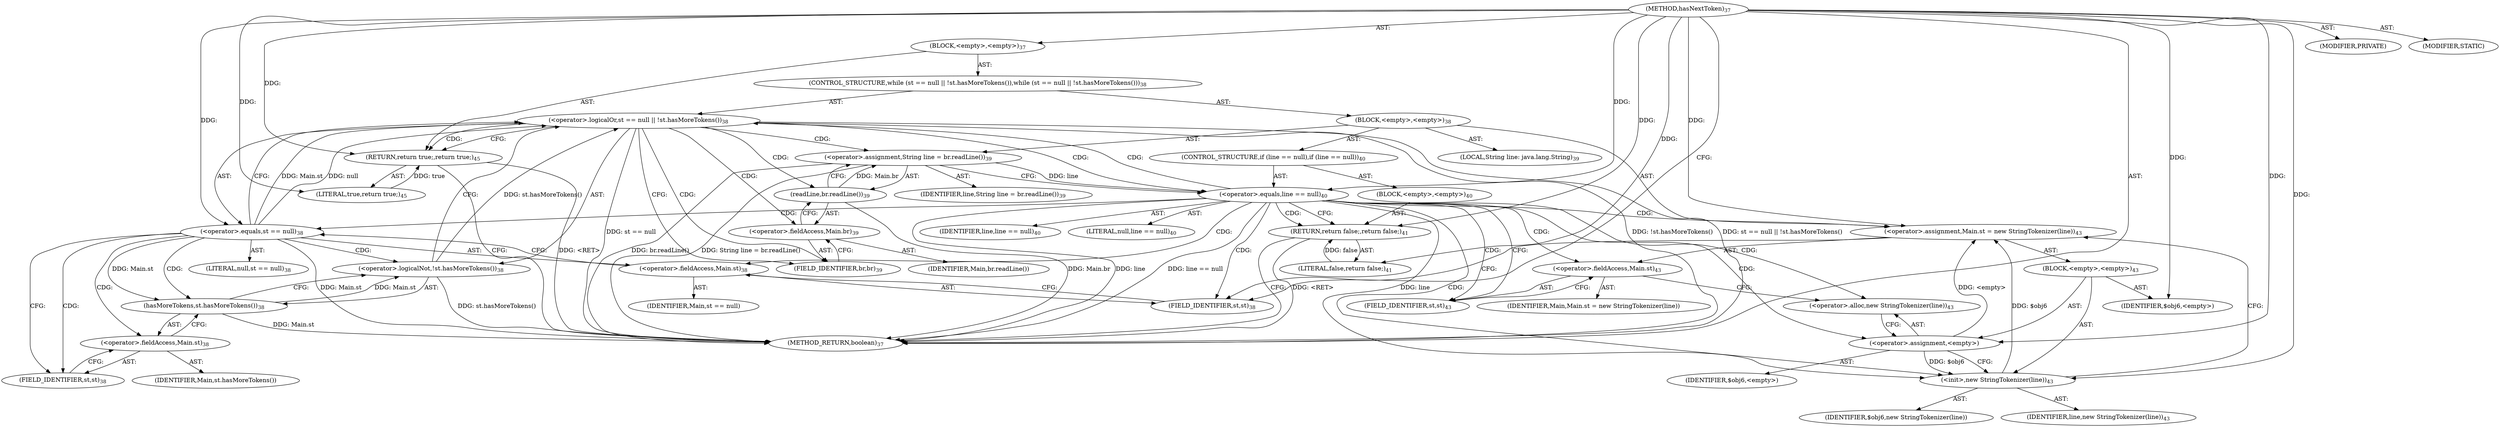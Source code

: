 digraph "hasNextToken" {  
"120" [label = <(METHOD,hasNextToken)<SUB>37</SUB>> ]
"121" [label = <(BLOCK,&lt;empty&gt;,&lt;empty&gt;)<SUB>37</SUB>> ]
"122" [label = <(CONTROL_STRUCTURE,while (st == null || !st.hasMoreTokens()),while (st == null || !st.hasMoreTokens()))<SUB>38</SUB>> ]
"123" [label = <(&lt;operator&gt;.logicalOr,st == null || !st.hasMoreTokens())<SUB>38</SUB>> ]
"124" [label = <(&lt;operator&gt;.equals,st == null)<SUB>38</SUB>> ]
"125" [label = <(&lt;operator&gt;.fieldAccess,Main.st)<SUB>38</SUB>> ]
"126" [label = <(IDENTIFIER,Main,st == null)> ]
"127" [label = <(FIELD_IDENTIFIER,st,st)<SUB>38</SUB>> ]
"128" [label = <(LITERAL,null,st == null)<SUB>38</SUB>> ]
"129" [label = <(&lt;operator&gt;.logicalNot,!st.hasMoreTokens())<SUB>38</SUB>> ]
"130" [label = <(hasMoreTokens,st.hasMoreTokens())<SUB>38</SUB>> ]
"131" [label = <(&lt;operator&gt;.fieldAccess,Main.st)<SUB>38</SUB>> ]
"132" [label = <(IDENTIFIER,Main,st.hasMoreTokens())> ]
"133" [label = <(FIELD_IDENTIFIER,st,st)<SUB>38</SUB>> ]
"134" [label = <(BLOCK,&lt;empty&gt;,&lt;empty&gt;)<SUB>38</SUB>> ]
"135" [label = <(LOCAL,String line: java.lang.String)<SUB>39</SUB>> ]
"136" [label = <(&lt;operator&gt;.assignment,String line = br.readLine())<SUB>39</SUB>> ]
"137" [label = <(IDENTIFIER,line,String line = br.readLine())<SUB>39</SUB>> ]
"138" [label = <(readLine,br.readLine())<SUB>39</SUB>> ]
"139" [label = <(&lt;operator&gt;.fieldAccess,Main.br)<SUB>39</SUB>> ]
"140" [label = <(IDENTIFIER,Main,br.readLine())> ]
"141" [label = <(FIELD_IDENTIFIER,br,br)<SUB>39</SUB>> ]
"142" [label = <(CONTROL_STRUCTURE,if (line == null),if (line == null))<SUB>40</SUB>> ]
"143" [label = <(&lt;operator&gt;.equals,line == null)<SUB>40</SUB>> ]
"144" [label = <(IDENTIFIER,line,line == null)<SUB>40</SUB>> ]
"145" [label = <(LITERAL,null,line == null)<SUB>40</SUB>> ]
"146" [label = <(BLOCK,&lt;empty&gt;,&lt;empty&gt;)<SUB>40</SUB>> ]
"147" [label = <(RETURN,return false;,return false;)<SUB>41</SUB>> ]
"148" [label = <(LITERAL,false,return false;)<SUB>41</SUB>> ]
"149" [label = <(&lt;operator&gt;.assignment,Main.st = new StringTokenizer(line))<SUB>43</SUB>> ]
"150" [label = <(&lt;operator&gt;.fieldAccess,Main.st)<SUB>43</SUB>> ]
"151" [label = <(IDENTIFIER,Main,Main.st = new StringTokenizer(line))> ]
"152" [label = <(FIELD_IDENTIFIER,st,st)<SUB>43</SUB>> ]
"153" [label = <(BLOCK,&lt;empty&gt;,&lt;empty&gt;)<SUB>43</SUB>> ]
"154" [label = <(&lt;operator&gt;.assignment,&lt;empty&gt;)> ]
"155" [label = <(IDENTIFIER,$obj6,&lt;empty&gt;)> ]
"156" [label = <(&lt;operator&gt;.alloc,new StringTokenizer(line))<SUB>43</SUB>> ]
"157" [label = <(&lt;init&gt;,new StringTokenizer(line))<SUB>43</SUB>> ]
"158" [label = <(IDENTIFIER,$obj6,new StringTokenizer(line))> ]
"159" [label = <(IDENTIFIER,line,new StringTokenizer(line))<SUB>43</SUB>> ]
"160" [label = <(IDENTIFIER,$obj6,&lt;empty&gt;)> ]
"161" [label = <(RETURN,return true;,return true;)<SUB>45</SUB>> ]
"162" [label = <(LITERAL,true,return true;)<SUB>45</SUB>> ]
"163" [label = <(MODIFIER,PRIVATE)> ]
"164" [label = <(MODIFIER,STATIC)> ]
"165" [label = <(METHOD_RETURN,boolean)<SUB>37</SUB>> ]
  "120" -> "121"  [ label = "AST: "] 
  "120" -> "163"  [ label = "AST: "] 
  "120" -> "164"  [ label = "AST: "] 
  "120" -> "165"  [ label = "AST: "] 
  "121" -> "122"  [ label = "AST: "] 
  "121" -> "161"  [ label = "AST: "] 
  "122" -> "123"  [ label = "AST: "] 
  "122" -> "134"  [ label = "AST: "] 
  "123" -> "124"  [ label = "AST: "] 
  "123" -> "129"  [ label = "AST: "] 
  "124" -> "125"  [ label = "AST: "] 
  "124" -> "128"  [ label = "AST: "] 
  "125" -> "126"  [ label = "AST: "] 
  "125" -> "127"  [ label = "AST: "] 
  "129" -> "130"  [ label = "AST: "] 
  "130" -> "131"  [ label = "AST: "] 
  "131" -> "132"  [ label = "AST: "] 
  "131" -> "133"  [ label = "AST: "] 
  "134" -> "135"  [ label = "AST: "] 
  "134" -> "136"  [ label = "AST: "] 
  "134" -> "142"  [ label = "AST: "] 
  "134" -> "149"  [ label = "AST: "] 
  "136" -> "137"  [ label = "AST: "] 
  "136" -> "138"  [ label = "AST: "] 
  "138" -> "139"  [ label = "AST: "] 
  "139" -> "140"  [ label = "AST: "] 
  "139" -> "141"  [ label = "AST: "] 
  "142" -> "143"  [ label = "AST: "] 
  "142" -> "146"  [ label = "AST: "] 
  "143" -> "144"  [ label = "AST: "] 
  "143" -> "145"  [ label = "AST: "] 
  "146" -> "147"  [ label = "AST: "] 
  "147" -> "148"  [ label = "AST: "] 
  "149" -> "150"  [ label = "AST: "] 
  "149" -> "153"  [ label = "AST: "] 
  "150" -> "151"  [ label = "AST: "] 
  "150" -> "152"  [ label = "AST: "] 
  "153" -> "154"  [ label = "AST: "] 
  "153" -> "157"  [ label = "AST: "] 
  "153" -> "160"  [ label = "AST: "] 
  "154" -> "155"  [ label = "AST: "] 
  "154" -> "156"  [ label = "AST: "] 
  "157" -> "158"  [ label = "AST: "] 
  "157" -> "159"  [ label = "AST: "] 
  "161" -> "162"  [ label = "AST: "] 
  "161" -> "165"  [ label = "CFG: "] 
  "123" -> "141"  [ label = "CFG: "] 
  "123" -> "161"  [ label = "CFG: "] 
  "124" -> "123"  [ label = "CFG: "] 
  "124" -> "133"  [ label = "CFG: "] 
  "129" -> "123"  [ label = "CFG: "] 
  "136" -> "143"  [ label = "CFG: "] 
  "149" -> "127"  [ label = "CFG: "] 
  "125" -> "124"  [ label = "CFG: "] 
  "130" -> "129"  [ label = "CFG: "] 
  "138" -> "136"  [ label = "CFG: "] 
  "143" -> "147"  [ label = "CFG: "] 
  "143" -> "152"  [ label = "CFG: "] 
  "150" -> "156"  [ label = "CFG: "] 
  "127" -> "125"  [ label = "CFG: "] 
  "131" -> "130"  [ label = "CFG: "] 
  "139" -> "138"  [ label = "CFG: "] 
  "147" -> "165"  [ label = "CFG: "] 
  "152" -> "150"  [ label = "CFG: "] 
  "154" -> "157"  [ label = "CFG: "] 
  "157" -> "149"  [ label = "CFG: "] 
  "133" -> "131"  [ label = "CFG: "] 
  "141" -> "139"  [ label = "CFG: "] 
  "156" -> "154"  [ label = "CFG: "] 
  "120" -> "127"  [ label = "CFG: "] 
  "147" -> "165"  [ label = "DDG: &lt;RET&gt;"] 
  "161" -> "165"  [ label = "DDG: &lt;RET&gt;"] 
  "124" -> "165"  [ label = "DDG: Main.st"] 
  "123" -> "165"  [ label = "DDG: st == null"] 
  "130" -> "165"  [ label = "DDG: Main.st"] 
  "129" -> "165"  [ label = "DDG: st.hasMoreTokens()"] 
  "123" -> "165"  [ label = "DDG: !st.hasMoreTokens()"] 
  "123" -> "165"  [ label = "DDG: st == null || !st.hasMoreTokens()"] 
  "138" -> "165"  [ label = "DDG: Main.br"] 
  "136" -> "165"  [ label = "DDG: br.readLine()"] 
  "136" -> "165"  [ label = "DDG: String line = br.readLine()"] 
  "143" -> "165"  [ label = "DDG: line"] 
  "143" -> "165"  [ label = "DDG: line == null"] 
  "162" -> "161"  [ label = "DDG: true"] 
  "120" -> "161"  [ label = "DDG: "] 
  "120" -> "162"  [ label = "DDG: "] 
  "124" -> "123"  [ label = "DDG: Main.st"] 
  "124" -> "123"  [ label = "DDG: null"] 
  "129" -> "123"  [ label = "DDG: st.hasMoreTokens()"] 
  "138" -> "136"  [ label = "DDG: Main.br"] 
  "154" -> "149"  [ label = "DDG: &lt;empty&gt;"] 
  "157" -> "149"  [ label = "DDG: $obj6"] 
  "120" -> "149"  [ label = "DDG: "] 
  "120" -> "124"  [ label = "DDG: "] 
  "130" -> "129"  [ label = "DDG: Main.st"] 
  "124" -> "130"  [ label = "DDG: Main.st"] 
  "136" -> "143"  [ label = "DDG: line"] 
  "120" -> "143"  [ label = "DDG: "] 
  "148" -> "147"  [ label = "DDG: false"] 
  "120" -> "147"  [ label = "DDG: "] 
  "120" -> "154"  [ label = "DDG: "] 
  "120" -> "160"  [ label = "DDG: "] 
  "120" -> "148"  [ label = "DDG: "] 
  "154" -> "157"  [ label = "DDG: $obj6"] 
  "120" -> "157"  [ label = "DDG: "] 
  "143" -> "157"  [ label = "DDG: line"] 
  "123" -> "141"  [ label = "CDG: "] 
  "123" -> "136"  [ label = "CDG: "] 
  "123" -> "161"  [ label = "CDG: "] 
  "123" -> "139"  [ label = "CDG: "] 
  "123" -> "138"  [ label = "CDG: "] 
  "123" -> "143"  [ label = "CDG: "] 
  "124" -> "130"  [ label = "CDG: "] 
  "124" -> "131"  [ label = "CDG: "] 
  "124" -> "129"  [ label = "CDG: "] 
  "124" -> "133"  [ label = "CDG: "] 
  "143" -> "152"  [ label = "CDG: "] 
  "143" -> "154"  [ label = "CDG: "] 
  "143" -> "147"  [ label = "CDG: "] 
  "143" -> "149"  [ label = "CDG: "] 
  "143" -> "150"  [ label = "CDG: "] 
  "143" -> "123"  [ label = "CDG: "] 
  "143" -> "127"  [ label = "CDG: "] 
  "143" -> "157"  [ label = "CDG: "] 
  "143" -> "156"  [ label = "CDG: "] 
  "143" -> "124"  [ label = "CDG: "] 
  "143" -> "125"  [ label = "CDG: "] 
}
